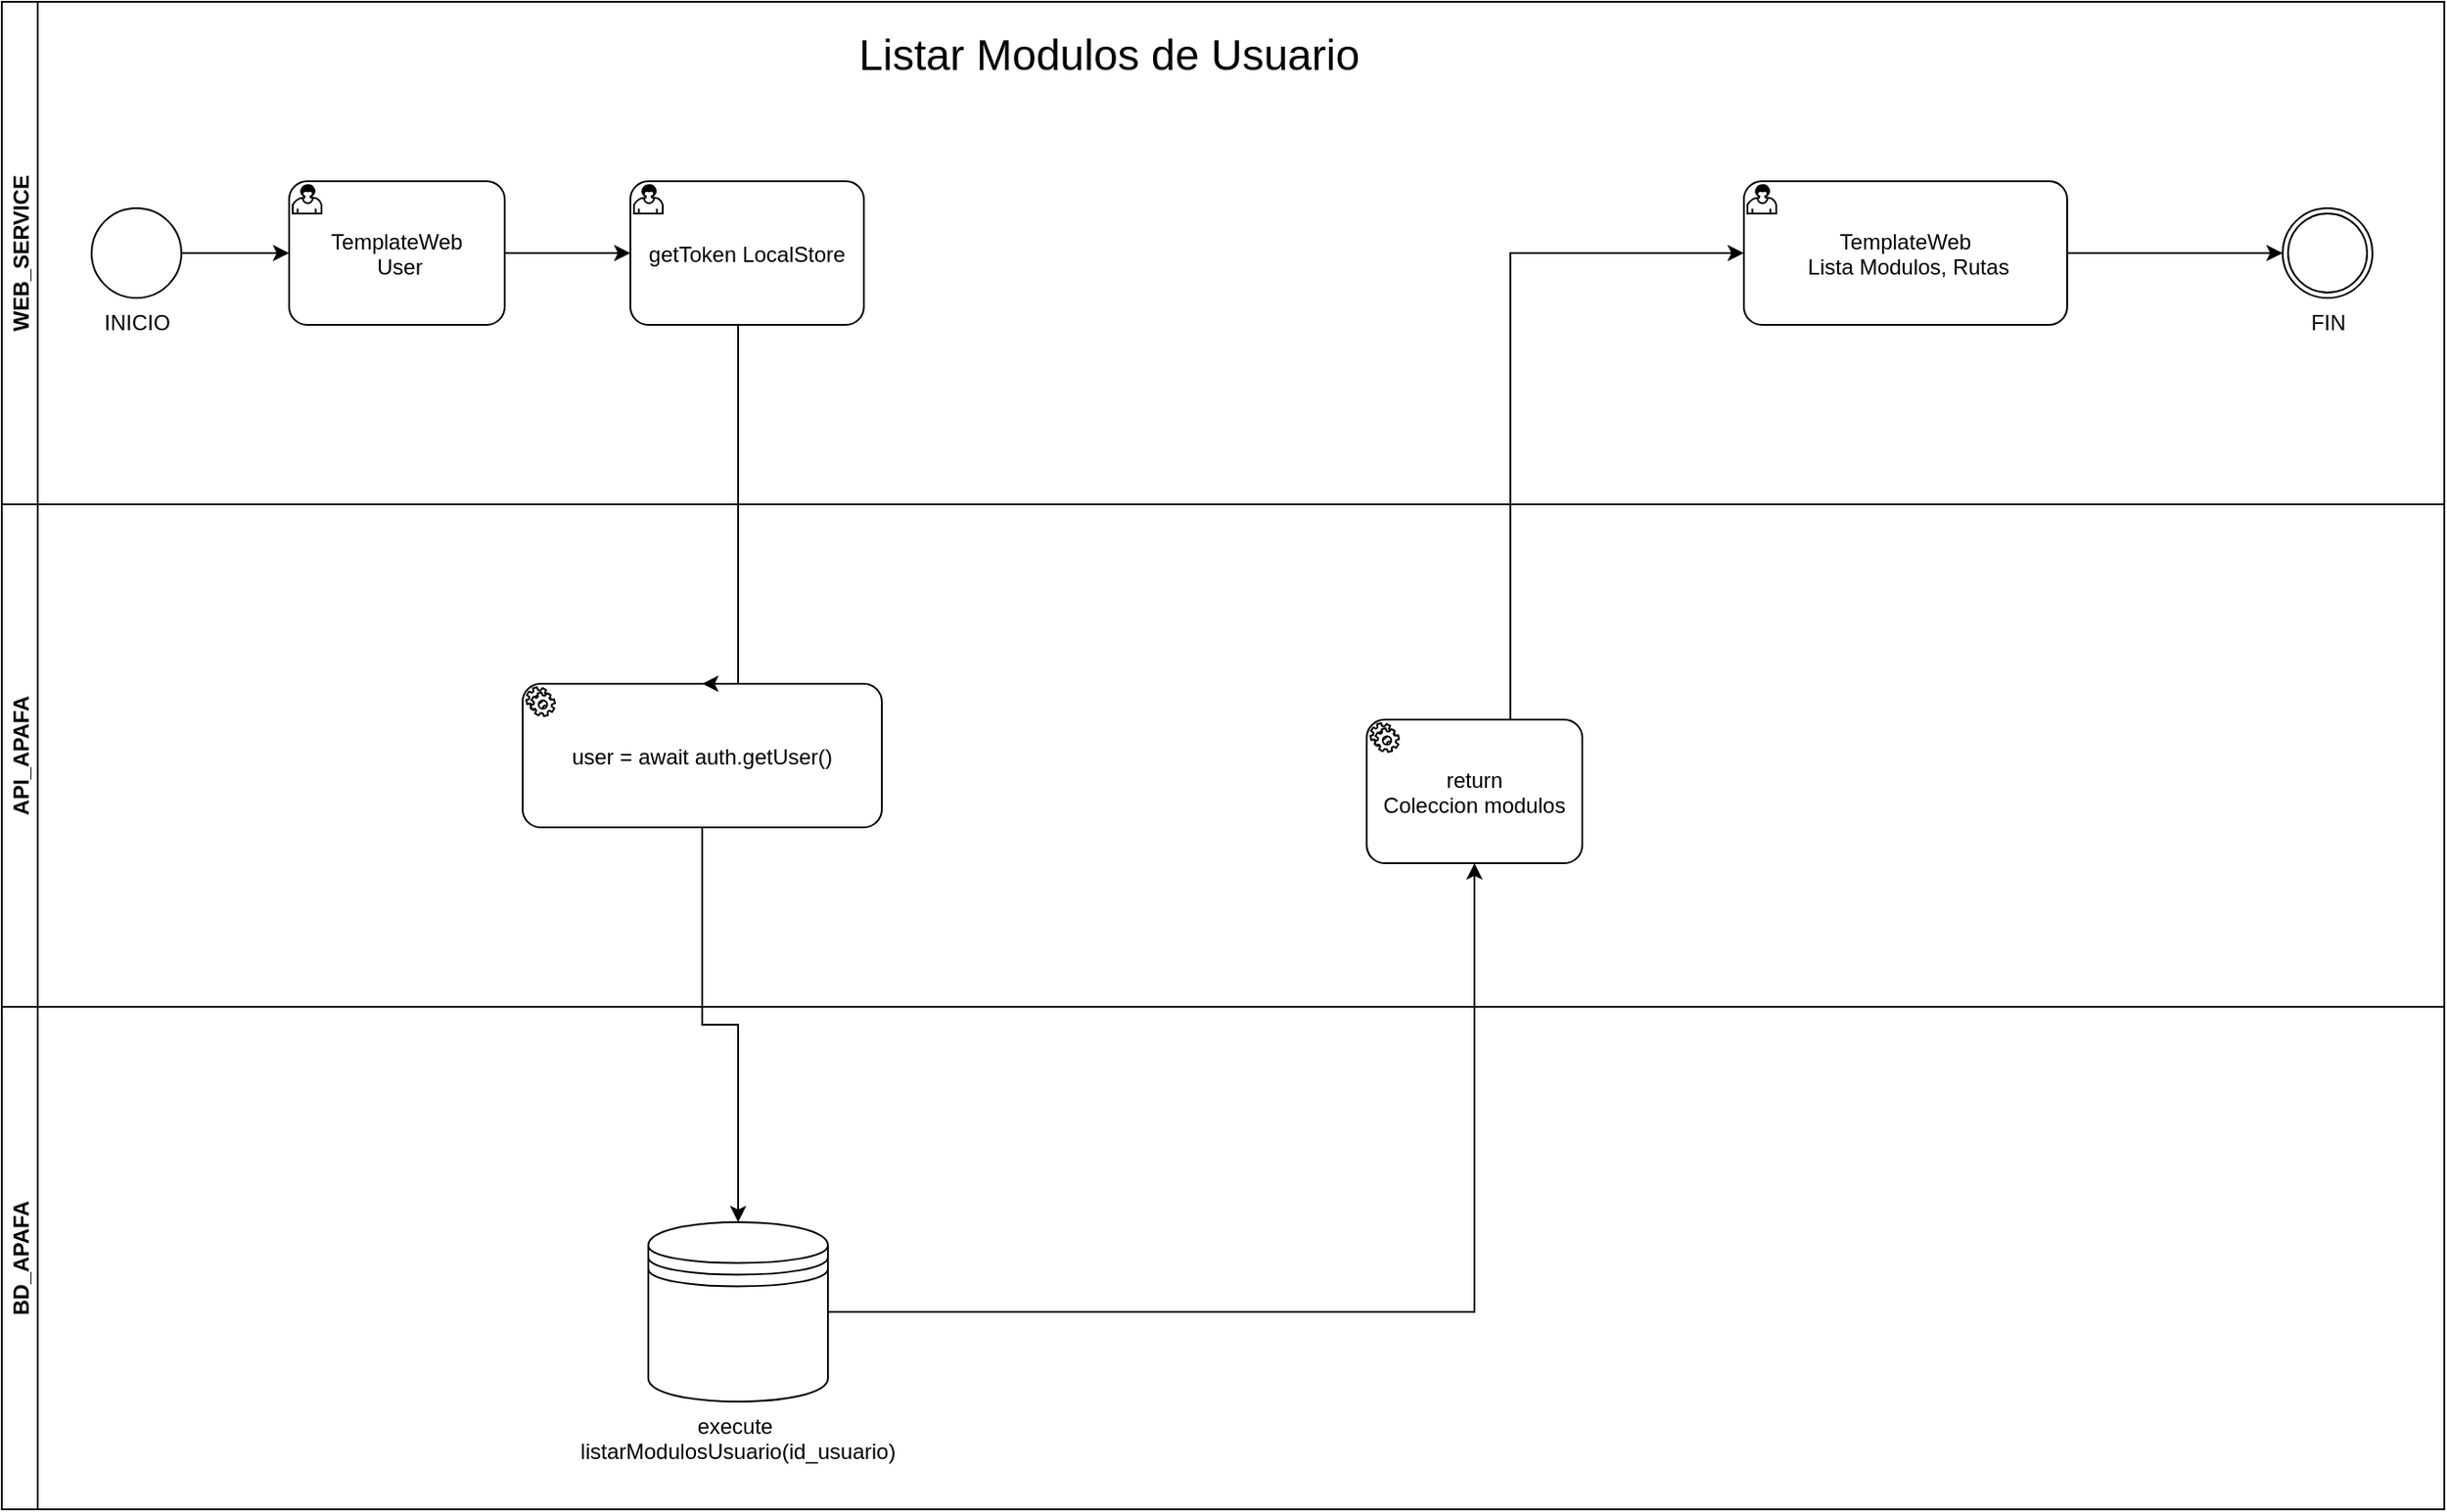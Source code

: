 <mxfile version="16.5.1" type="device"><diagram id="tAfgZl1VTTd2NNUqA6IS" name="Page-1"><mxGraphModel dx="1422" dy="865" grid="1" gridSize="10" guides="1" tooltips="1" connect="1" arrows="1" fold="1" page="1" pageScale="1" pageWidth="3300" pageHeight="4681" math="0" shadow="0"><root><mxCell id="0"/><mxCell id="1" parent="0"/><mxCell id="nVrfOQXv1g5PHUSeUL9d-16" value="WEB_SERVICE" style="swimlane;startSize=20;horizontal=0;" parent="1" vertex="1"><mxGeometry x="40" y="40" width="1360" height="280" as="geometry"/></mxCell><mxCell id="nVrfOQXv1g5PHUSeUL9d-17" value="INICIO" style="points=[[0.145,0.145,0],[0.5,0,0],[0.855,0.145,0],[1,0.5,0],[0.855,0.855,0],[0.5,1,0],[0.145,0.855,0],[0,0.5,0]];shape=mxgraph.bpmn.event;html=1;verticalLabelPosition=bottom;labelBackgroundColor=#ffffff;verticalAlign=top;align=center;perimeter=ellipsePerimeter;outlineConnect=0;aspect=fixed;outline=standard;symbol=general;" parent="nVrfOQXv1g5PHUSeUL9d-16" vertex="1"><mxGeometry x="50" y="115" width="50" height="50" as="geometry"/></mxCell><mxCell id="nVrfOQXv1g5PHUSeUL9d-26" value="TemplateWeb&#10; User" style="points=[[0.25,0,0],[0.5,0,0],[0.75,0,0],[1,0.25,0],[1,0.5,0],[1,0.75,0],[0.75,1,0],[0.5,1,0],[0.25,1,0],[0,0.75,0],[0,0.5,0],[0,0.25,0]];shape=mxgraph.bpmn.task;rectStyle=rounded;size=10;taskMarker=user;" parent="nVrfOQXv1g5PHUSeUL9d-16" vertex="1"><mxGeometry x="160" y="100" width="120" height="80" as="geometry"/></mxCell><mxCell id="nVrfOQXv1g5PHUSeUL9d-25" value="" style="edgeStyle=orthogonalEdgeStyle;rounded=0;orthogonalLoop=1;jettySize=auto;html=1;entryX=0;entryY=0.5;entryDx=0;entryDy=0;entryPerimeter=0;" parent="nVrfOQXv1g5PHUSeUL9d-16" source="nVrfOQXv1g5PHUSeUL9d-17" target="nVrfOQXv1g5PHUSeUL9d-26" edge="1"><mxGeometry relative="1" as="geometry"><mxPoint x="160" y="140" as="targetPoint"/></mxGeometry></mxCell><mxCell id="nVrfOQXv1g5PHUSeUL9d-32" value="getToken LocalStore" style="points=[[0.25,0,0],[0.5,0,0],[0.75,0,0],[1,0.25,0],[1,0.5,0],[1,0.75,0],[0.75,1,0],[0.5,1,0],[0.25,1,0],[0,0.75,0],[0,0.5,0],[0,0.25,0]];shape=mxgraph.bpmn.task;rectStyle=rounded;size=10;taskMarker=user;" parent="nVrfOQXv1g5PHUSeUL9d-16" vertex="1"><mxGeometry x="350" y="100" width="130" height="80" as="geometry"/></mxCell><mxCell id="nVrfOQXv1g5PHUSeUL9d-28" value="" style="edgeStyle=orthogonalEdgeStyle;rounded=0;orthogonalLoop=1;jettySize=auto;html=1;entryX=0;entryY=0.5;entryDx=0;entryDy=0;entryPerimeter=0;" parent="nVrfOQXv1g5PHUSeUL9d-16" source="nVrfOQXv1g5PHUSeUL9d-26" target="nVrfOQXv1g5PHUSeUL9d-32" edge="1"><mxGeometry relative="1" as="geometry"><mxPoint x="360" y="140" as="targetPoint"/></mxGeometry></mxCell><mxCell id="nVrfOQXv1g5PHUSeUL9d-64" style="edgeStyle=orthogonalEdgeStyle;rounded=0;orthogonalLoop=1;jettySize=auto;html=1;" parent="nVrfOQXv1g5PHUSeUL9d-16" source="nVrfOQXv1g5PHUSeUL9d-50" target="nVrfOQXv1g5PHUSeUL9d-63" edge="1"><mxGeometry relative="1" as="geometry"/></mxCell><mxCell id="nVrfOQXv1g5PHUSeUL9d-50" value="TemplateWeb&#10; Lista Modulos, Rutas" style="points=[[0.25,0,0],[0.5,0,0],[0.75,0,0],[1,0.25,0],[1,0.5,0],[1,0.75,0],[0.75,1,0],[0.5,1,0],[0.25,1,0],[0,0.75,0],[0,0.5,0],[0,0.25,0]];shape=mxgraph.bpmn.task;rectStyle=rounded;size=10;taskMarker=user;" parent="nVrfOQXv1g5PHUSeUL9d-16" vertex="1"><mxGeometry x="970" y="100" width="180" height="80" as="geometry"/></mxCell><mxCell id="nVrfOQXv1g5PHUSeUL9d-63" value="FIN" style="points=[[0.145,0.145,0],[0.5,0,0],[0.855,0.145,0],[1,0.5,0],[0.855,0.855,0],[0.5,1,0],[0.145,0.855,0],[0,0.5,0]];shape=mxgraph.bpmn.event;html=1;verticalLabelPosition=bottom;labelBackgroundColor=#ffffff;verticalAlign=top;align=center;perimeter=ellipsePerimeter;outlineConnect=0;aspect=fixed;outline=throwing;symbol=general;" parent="nVrfOQXv1g5PHUSeUL9d-16" vertex="1"><mxGeometry x="1270" y="115" width="50" height="50" as="geometry"/></mxCell><mxCell id="cMQqm1jWCoRQAkS_pIJx-1" value="Listar Modulos de Usuario&amp;nbsp;" style="text;html=1;strokeColor=none;fillColor=none;align=center;verticalAlign=middle;whiteSpace=wrap;rounded=0;fontSize=24;fontStyle=0" parent="nVrfOQXv1g5PHUSeUL9d-16" vertex="1"><mxGeometry x="330" y="20" width="580" height="20" as="geometry"/></mxCell><mxCell id="nVrfOQXv1g5PHUSeUL9d-18" value="API_APAFA" style="swimlane;startSize=20;horizontal=0;" parent="1" vertex="1"><mxGeometry x="40" y="320" width="1360" height="280" as="geometry"/></mxCell><mxCell id="nVrfOQXv1g5PHUSeUL9d-33" value="user = await auth.getUser()" style="points=[[0.25,0,0],[0.5,0,0],[0.75,0,0],[1,0.25,0],[1,0.5,0],[1,0.75,0],[0.75,1,0],[0.5,1,0],[0.25,1,0],[0,0.75,0],[0,0.5,0],[0,0.25,0]];shape=mxgraph.bpmn.task;rectStyle=rounded;size=10;taskMarker=service;" parent="nVrfOQXv1g5PHUSeUL9d-18" vertex="1"><mxGeometry x="290" y="100" width="200" height="80" as="geometry"/></mxCell><mxCell id="nVrfOQXv1g5PHUSeUL9d-38" value="return &#10;Coleccion modulos" style="points=[[0.25,0,0],[0.5,0,0],[0.75,0,0],[1,0.25,0],[1,0.5,0],[1,0.75,0],[0.75,1,0],[0.5,1,0],[0.25,1,0],[0,0.75,0],[0,0.5,0],[0,0.25,0]];shape=mxgraph.bpmn.task;rectStyle=rounded;size=10;taskMarker=service;" parent="nVrfOQXv1g5PHUSeUL9d-18" vertex="1"><mxGeometry x="760" y="120" width="120" height="80" as="geometry"/></mxCell><mxCell id="nVrfOQXv1g5PHUSeUL9d-20" value="BD_APAFA" style="swimlane;startSize=20;horizontal=0;" parent="1" vertex="1"><mxGeometry x="40" y="600" width="1360" height="280" as="geometry"/></mxCell><mxCell id="nVrfOQXv1g5PHUSeUL9d-36" value="execute&amp;nbsp;&lt;br&gt;listarModulosUsuario(id_usuario)" style="shape=datastore;whiteSpace=wrap;html=1;labelPosition=center;verticalLabelPosition=bottom;align=center;verticalAlign=top;" parent="nVrfOQXv1g5PHUSeUL9d-20" vertex="1"><mxGeometry x="360" y="120" width="100" height="100" as="geometry"/></mxCell><mxCell id="nVrfOQXv1g5PHUSeUL9d-35" style="edgeStyle=orthogonalEdgeStyle;rounded=0;orthogonalLoop=1;jettySize=auto;html=1;entryX=0.5;entryY=0;entryDx=0;entryDy=0;entryPerimeter=0;" parent="1" source="nVrfOQXv1g5PHUSeUL9d-32" target="nVrfOQXv1g5PHUSeUL9d-33" edge="1"><mxGeometry relative="1" as="geometry"><Array as="points"><mxPoint x="450" y="420"/></Array></mxGeometry></mxCell><mxCell id="nVrfOQXv1g5PHUSeUL9d-37" style="edgeStyle=orthogonalEdgeStyle;rounded=0;orthogonalLoop=1;jettySize=auto;html=1;entryX=0.5;entryY=0;entryDx=0;entryDy=0;" parent="1" source="nVrfOQXv1g5PHUSeUL9d-33" target="nVrfOQXv1g5PHUSeUL9d-36" edge="1"><mxGeometry relative="1" as="geometry"/></mxCell><mxCell id="nVrfOQXv1g5PHUSeUL9d-55" style="edgeStyle=orthogonalEdgeStyle;rounded=0;orthogonalLoop=1;jettySize=auto;html=1;entryX=0;entryY=0.5;entryDx=0;entryDy=0;entryPerimeter=0;exitX=0.5;exitY=0;exitDx=0;exitDy=0;exitPerimeter=0;" parent="1" source="nVrfOQXv1g5PHUSeUL9d-38" target="nVrfOQXv1g5PHUSeUL9d-50" edge="1"><mxGeometry relative="1" as="geometry"><Array as="points"><mxPoint x="880" y="180"/></Array></mxGeometry></mxCell><mxCell id="nVrfOQXv1g5PHUSeUL9d-43" style="edgeStyle=orthogonalEdgeStyle;rounded=0;orthogonalLoop=1;jettySize=auto;html=1;entryX=0.5;entryY=1;entryDx=0;entryDy=0;entryPerimeter=0;" parent="1" source="nVrfOQXv1g5PHUSeUL9d-36" target="nVrfOQXv1g5PHUSeUL9d-38" edge="1"><mxGeometry relative="1" as="geometry"><mxPoint x="360" y="760" as="targetPoint"/></mxGeometry></mxCell></root></mxGraphModel></diagram></mxfile>